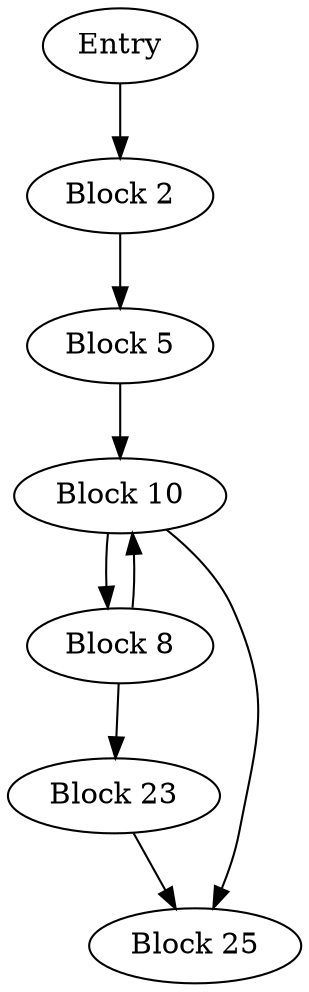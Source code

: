digraph CFG {
    // Define nodes
    1 [label="Entry"];
    2 [label="Block 2"];
    5 [label="Block 5"];
    8 [label="Block 8"];
    10 [label="Block 10"];
    23 [label="Block 23"];
    25 [label="Block 25"];

    // Define edges
    1 -> 2;      // Entry to Block 2
    2 -> 5;      // Block 2 to Block 5
    5 -> 10;     // Block 5 to Block 10
    10 -> 8;     // Block 10 to Block 8
    8 -> 10;     // Block 8 back to Block 10 (loop)
    8 -> 23;     // Block 8 to Block 23 (branch)
    10 -> 25;    // Block 10 to Block 25
    23 -> 25;    // Block 23 to Block 25
}